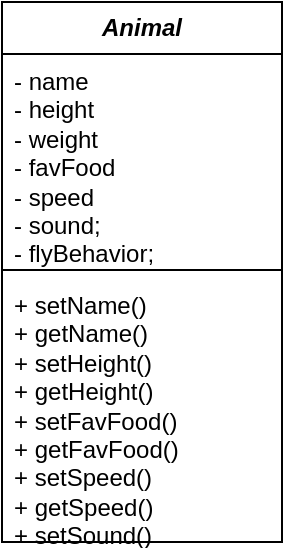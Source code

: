 <mxfile version="21.6.8" type="github">
  <diagram id="2tXDjWVBtzTvlOlx2N9X" name="Page-1">
    <mxGraphModel dx="643" dy="294" grid="1" gridSize="10" guides="1" tooltips="1" connect="1" arrows="1" fold="1" page="1" pageScale="1" pageWidth="3840" pageHeight="2400" math="0" shadow="0">
      <root>
        <mxCell id="0" />
        <mxCell id="1" parent="0" />
        <mxCell id="TRd4f3PxuL4wZc3-VBU7-1" value="&lt;b style=&quot;&quot;&gt;&lt;i&gt;Animal&lt;/i&gt;&lt;/b&gt;" style="swimlane;fontStyle=0;childLayout=stackLayout;horizontal=1;startSize=26;fillColor=none;horizontalStack=0;resizeParent=1;resizeParentMax=0;resizeLast=0;collapsible=1;marginBottom=0;whiteSpace=wrap;html=1;" vertex="1" parent="1">
          <mxGeometry x="270" y="120" width="140" height="270" as="geometry" />
        </mxCell>
        <mxCell id="TRd4f3PxuL4wZc3-VBU7-2" value="&lt;div&gt;- name&lt;/div&gt;&lt;div&gt;- height&lt;/div&gt;&lt;div&gt;- weight&lt;/div&gt;&lt;div&gt;- favFood&lt;/div&gt;&lt;div&gt;- speed&lt;/div&gt;&lt;div&gt;- sound;&lt;/div&gt;&lt;div&gt;- flyBehavior;&lt;/div&gt;" style="text;strokeColor=none;fillColor=none;align=left;verticalAlign=top;spacingLeft=4;spacingRight=4;overflow=hidden;rotatable=0;points=[[0,0.5],[1,0.5]];portConstraint=eastwest;whiteSpace=wrap;html=1;" vertex="1" parent="TRd4f3PxuL4wZc3-VBU7-1">
          <mxGeometry y="26" width="140" height="104" as="geometry" />
        </mxCell>
        <mxCell id="TRd4f3PxuL4wZc3-VBU7-6" value="" style="line;strokeWidth=1;fillColor=none;align=left;verticalAlign=middle;spacingTop=-1;spacingLeft=3;spacingRight=3;rotatable=0;labelPosition=right;points=[];portConstraint=eastwest;strokeColor=inherit;" vertex="1" parent="TRd4f3PxuL4wZc3-VBU7-1">
          <mxGeometry y="130" width="140" height="8" as="geometry" />
        </mxCell>
        <mxCell id="TRd4f3PxuL4wZc3-VBU7-7" value="&lt;div&gt;+ setName()&lt;/div&gt;&lt;div&gt;+ getName()&lt;/div&gt;&lt;div&gt;+ setHeight()&lt;/div&gt;&lt;div&gt;+ getHeight()&lt;br&gt;&lt;/div&gt;&lt;div&gt;+ setFavFood()&lt;br&gt;&lt;/div&gt;&lt;div&gt;+ getFavFood()&lt;br&gt;&lt;/div&gt;&lt;div&gt;+&amp;nbsp;setSpeed()&lt;/div&gt;&lt;div&gt;+ getSpeed()&lt;/div&gt;&lt;div&gt;+&amp;nbsp;setSound()&lt;/div&gt;&lt;div&gt;+ getSound()&lt;/div&gt;&lt;div&gt;+&amp;nbsp;fly()&lt;/div&gt;&lt;div&gt;+ setFly()&lt;/div&gt;" style="text;strokeColor=none;fillColor=none;align=left;verticalAlign=top;spacingLeft=4;spacingRight=4;overflow=hidden;rotatable=0;points=[[0,0.5],[1,0.5]];portConstraint=eastwest;whiteSpace=wrap;html=1;" vertex="1" parent="TRd4f3PxuL4wZc3-VBU7-1">
          <mxGeometry y="138" width="140" height="132" as="geometry" />
        </mxCell>
      </root>
    </mxGraphModel>
  </diagram>
</mxfile>
